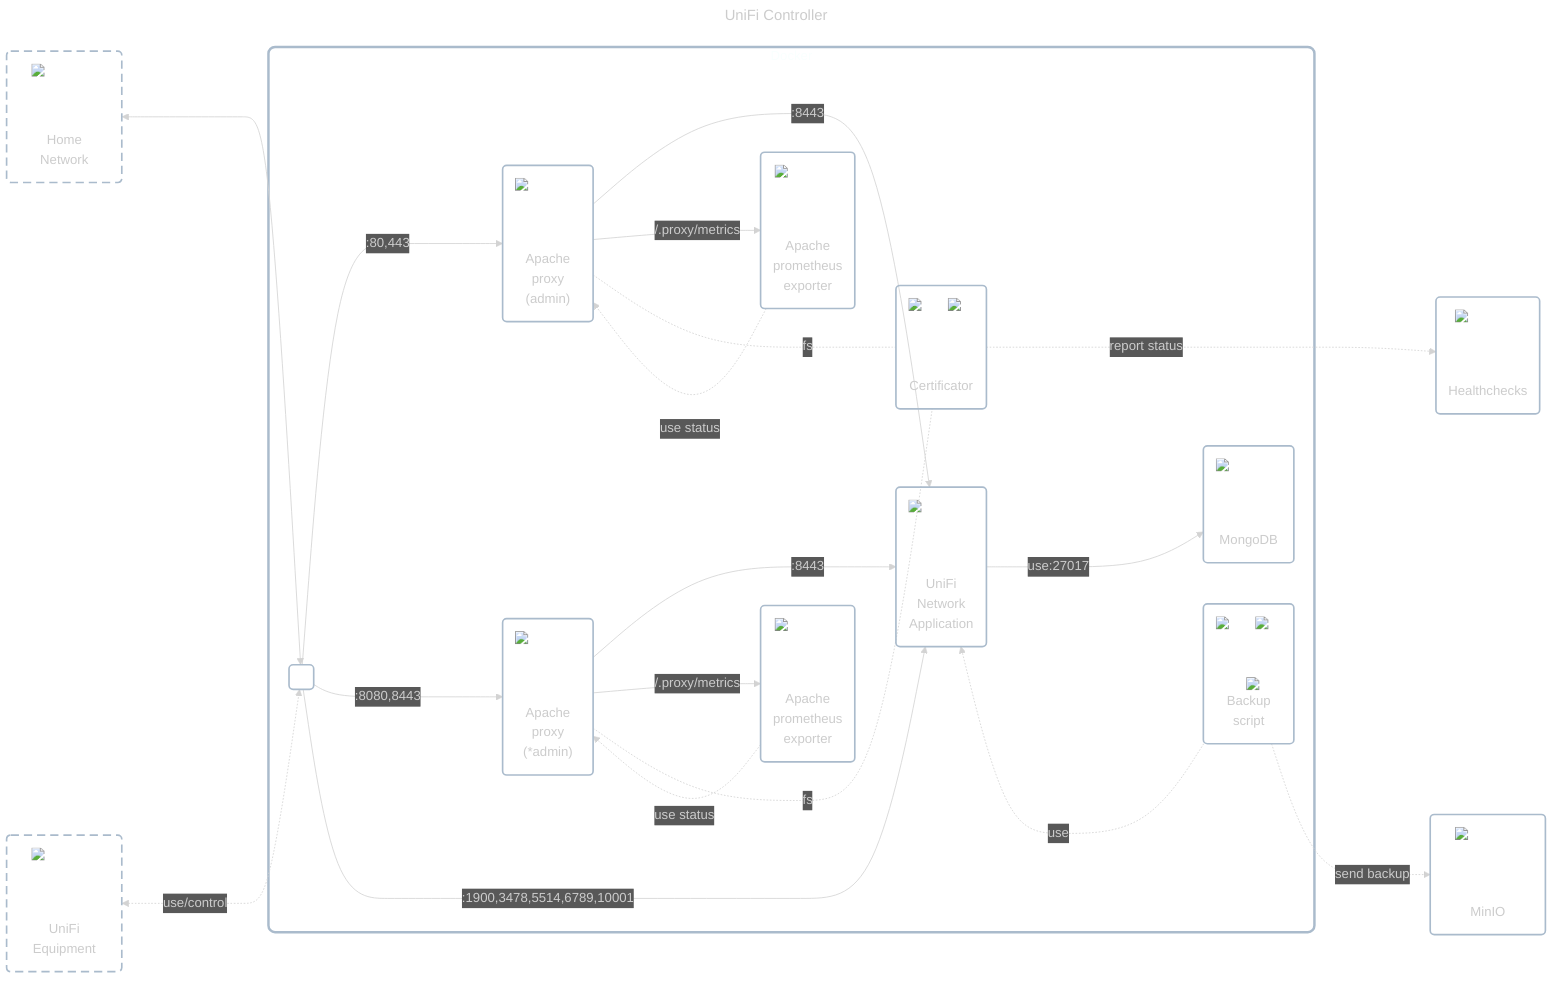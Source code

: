 ---
title: UniFi Controller
config:
    theme: dark
---

flowchart LR
    classDef cluster fill:#ffffff00,stroke:#aabbccff,stroke-width:3px,rx:8px,ry:8px;
    classDef node fill:#ffffff00,stroke:#aabbccff,stroke-width:2px,rx:5px,ry:5px;
    classDef dashed_border stroke-dasharray:10 6;

    home_network["<div style='position:relative;width:80px;height:80px;margin:0 auto;margin-bottom:0.1em'><img src='../../../../icons/network.png' style='min-width:80px;max-width:80px' /></div>Home<br/>Network"]
    class home_network dashed_border
    unifi_equipment["<div style='position:relative;width:80px;height:80px;margin:0 auto;margin-bottom:0.5em'><img src='../../../../icons/unifi-protect.png' style='min-width:80px;max-width:80px' /></div>UniFi<br/>Equipment"]
    class unifi_equipment dashed_border

    subgraph app_wrapper["Docker"]
        network_interface(" ")
        apache_admin("<div style='position:relative;width:80px;height:80px;margin:0 auto;margin-bottom:0.5em'><img src='../../../../icons/apache.png' style='min-width:80px;max-width:80px' /></div>Apache<br/>proxy<br/>(admin)")
        apache_admin_raw("<div style='position:relative;width:80px;height:80px;margin:0 auto;margin-bottom:0.5em'><img src='../../../../icons/apache.png' style='min-width:80px;max-width:80px' /></div>Apache<br/>proxy<br/>(*admin)")
        apache_prometheus_exporter_1("<div style='position:relative;width:80px;height:80px;margin:0 auto;margin-bottom:0.5em'><img src='../../../../icons/apache-prometheus-exporter.png' style='min-width:80px;max-width:80px' /></div>Apache<br/>prometheus<br/>exporter")
        apache_prometheus_exporter_2("<div style='position:relative;width:80px;height:80px;margin:0 auto;margin-bottom:0.5em'><img src='../../../../icons/apache-prometheus-exporter.png' style='min-width:80px;max-width:80px' /></div>Apache<br/>prometheus<br/>exporter")
        certificator("<div style='position:relative;width:80px;height:80px;margin:0 auto;margin-bottom:1em'><img src='../../../../icons/cronjob.png' style='min-width:32px;max-width:32px;position:absolute;top:0;right:0' /><img src='../../../../icons/lets-encrypt.png' style='min-width:80px;max-width:80px' /></div>Certificator")
        unifi_network_application("<div style='position:relative;width:80px;height:80px;margin:0 auto;margin-bottom:0.75em'><img src='../../../../icons/unifi.png' style='min-width:80px;max-width:80px' /></div>UniFi<br/>Network<br/>Application")
        database("<div style='position:relative;width:80px;height:80px;margin:0 auto;margin-bottom:0.5em'><img src='../../../../icons/mongodb.png' style='min-width:80px;max-width:80px' /></div>MongoDB")
        script_backup("<div style='position:relative;width:80px;height:80px;margin:0 auto;margin-bottom:0.75em'><img src='../../../../icons/chromium.png' style='min-width:80px;max-width:80px' /><img src='../../../../icons/cronjob.png' style='min-width:32px;max-width:32px;position:absolute;top:0;right:0' /><img src='../../../../icons/playwright.png' style='min-width:48px;max-width:48px;position:absolute;bottom:-10px;right:-5px' /></div>Backup<br/>script")

        network_interface --->|:80,443| apache_admin --->|:8443| unifi_network_application
        network_interface --->|:8080,8443| apache_admin_raw --->|:8443| unifi_network_application
        network_interface --->|:1900,3478,5514,6789,10001| unifi_network_application
        apache_admin -->|/.proxy/metrics| apache_prometheus_exporter_1 -.->|use status| apache_admin
        apache_admin_raw -->|/.proxy/metrics| apache_prometheus_exporter_2 -.->|use status| apache_admin_raw
        apache_admin & apache_admin_raw -..-|fs| certificator
        unifi_network_application ~~~ script_backup -..->|use| unifi_network_application
        unifi_network_application --->|use:27017| database
    end

    s3_database["<div style='position:relative;width:80px;height:80px;margin:0 auto;margin-bottom:0.75em'><img src='../../../../icons/minio.png' style='min-width:80px;max-width:80px' /></div>MinIO"]
    healthchecks("<div style='position:relative;width:80px;height:80px;margin:0 auto;margin-bottom:0.5em'><img src='../../../../icons/healthchecks.png' style='min-width:80px;max-width:80px' /></div>Healthchecks")
    script_backup ~~~ healthchecks

    home_network <---> network_interface
    unifi_equipment <-..->|use/control| network_interface
    script_backup -.->|send backup| s3_database
    certificator -..->|report status| healthchecks